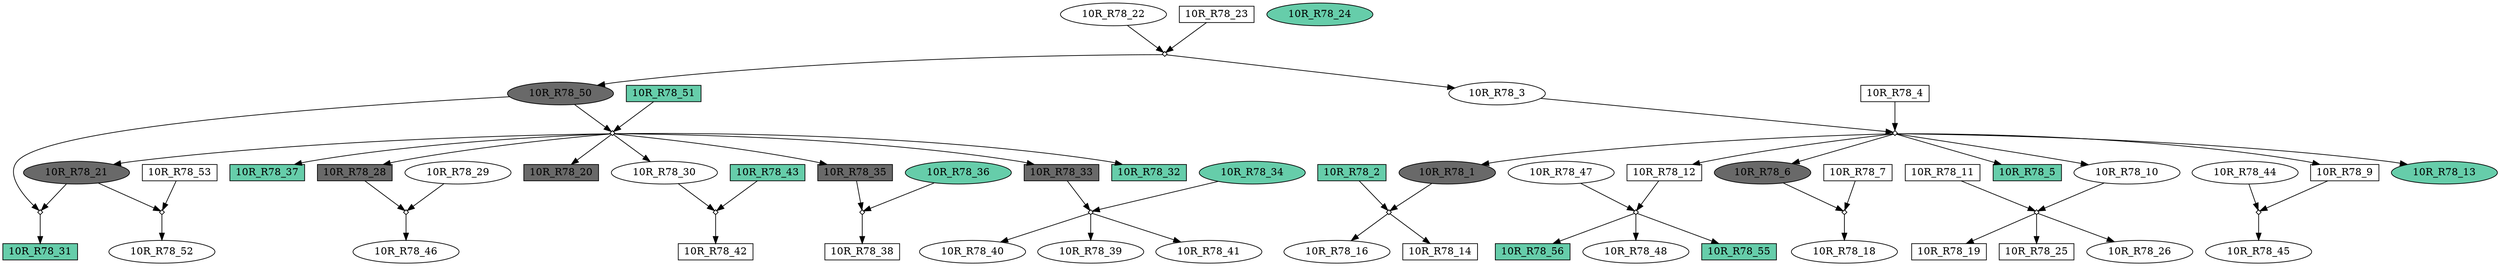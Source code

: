 digraph {
	"10R_R78_42" [shape=box fillcolor=white fontcolor=black height=0.3 regular=0 shape=box style=filled width=0.5]
	"10R_R78_43x10R_R78_30" -> "10R_R78_42"
	"10R_R78_1" [shape=box fillcolor=dimgrey fontcolor=black height=0.3 regular=0 shape=ellipse style=filled width=0.5]
	"10R_R78_4x10R_R78_3" -> "10R_R78_1"
	"10R_R78_1" -> "10R_R78_2x10R_R78_1"
	"10R_R78_6" [shape=box fillcolor=dimgrey fontcolor=black height=0.3 regular=0 shape=ellipse style=filled width=0.5]
	"10R_R78_4x10R_R78_3" -> "10R_R78_6"
	"10R_R78_6" -> "10R_R78_7x10R_R78_6"
	"10R_R78_10" [shape=box fillcolor=white fontcolor=black height=0.3 regular=0 shape=ellipse style=filled width=0.5]
	"10R_R78_4x10R_R78_3" -> "10R_R78_10"
	"10R_R78_10" -> "10R_R78_11x10R_R78_10"
	"10R_R78_12" [shape=box fillcolor=white fontcolor=black height=0.3 regular=0 shape=box style=filled width=0.5]
	"10R_R78_4x10R_R78_3" -> "10R_R78_12"
	"10R_R78_12" -> "10R_R78_12x10R_R78_47"
	"10R_R78_16" [shape=box fillcolor=white fontcolor=black height=0.3 regular=0 shape=ellipse style=filled width=0.5]
	"10R_R78_2x10R_R78_1" -> "10R_R78_16"
	"10R_R78_18" [shape=box fillcolor=white fontcolor=black height=0.3 regular=0 shape=ellipse style=filled width=0.5]
	"10R_R78_7x10R_R78_6" -> "10R_R78_18"
	"10R_R78_25" [shape=box fillcolor=white fontcolor=black height=0.3 regular=0 shape=box style=filled width=0.5]
	"10R_R78_11x10R_R78_10" -> "10R_R78_25"
	"10R_R78_26" [shape=box fillcolor=white fontcolor=black height=0.3 regular=0 shape=ellipse style=filled width=0.5]
	"10R_R78_11x10R_R78_10" -> "10R_R78_26"
	"10R_R78_20" [shape=box fillcolor=dimgrey fontcolor=black height=0.3 regular=0 shape=box style=filled width=0.5]
	"10R_R78_51x10R_R78_50" -> "10R_R78_20"
	"10R_R78_21" [shape=box fillcolor=dimgrey fontcolor=black height=0.3 regular=0 shape=ellipse style=filled width=0.5]
	"10R_R78_51x10R_R78_50" -> "10R_R78_21"
	"10R_R78_21" -> "10R_R78_53x10R_R78_21"
	"10R_R78_21" -> "10R_R78_21x10R_R78_50"
	"10R_R78_28" [shape=box fillcolor=dimgrey fontcolor=black height=0.3 regular=0 shape=box style=filled width=0.5]
	"10R_R78_51x10R_R78_50" -> "10R_R78_28"
	"10R_R78_28" -> "10R_R78_28x10R_R78_29"
	"10R_R78_35" [shape=box fillcolor=dimgrey fontcolor=black height=0.3 regular=0 shape=box style=filled width=0.5]
	"10R_R78_51x10R_R78_50" -> "10R_R78_35"
	"10R_R78_35" -> "10R_R78_35x10R_R78_36"
	"10R_R78_39" [shape=box fillcolor=white fontcolor=black height=0.3 regular=0 shape=ellipse style=filled width=0.5]
	"10R_R78_33x10R_R78_34" -> "10R_R78_39"
	"10R_R78_33" [shape=box fillcolor=dimgrey fontcolor=black height=0.3 regular=0 shape=box style=filled width=0.5]
	"10R_R78_51x10R_R78_50" -> "10R_R78_33"
	"10R_R78_33" -> "10R_R78_33x10R_R78_34"
	"10R_R78_41" [shape=box fillcolor=white fontcolor=black height=0.3 regular=0 shape=ellipse style=filled width=0.5]
	"10R_R78_33x10R_R78_34" -> "10R_R78_41"
	"10R_R78_14" [shape=box fillcolor=white fontcolor=black height=0.3 regular=0 shape=box style=filled width=0.5]
	"10R_R78_2x10R_R78_1" -> "10R_R78_14"
	"10R_R78_11" [shape=box fillcolor=white fontcolor=black height=0.3 regular=0 shape=box style=filled width=0.5]
	"10R_R78_11" -> "10R_R78_11x10R_R78_10"
	"10R_R78_19" [shape=box fillcolor=white fontcolor=black height=0.3 regular=0 shape=box style=filled width=0.5]
	"10R_R78_11x10R_R78_10" -> "10R_R78_19"
	"10R_R78_2" [shape=box fillcolor=aquamarine3 fontcolor=black height=0.3 regular=0 shape=box style=filled width=0.5]
	"10R_R78_2" -> "10R_R78_2x10R_R78_1"
	"10R_R78_22" [shape=box fillcolor=white fontcolor=black height=0.3 regular=0 shape=ellipse style=filled width=0.5]
	"10R_R78_22" -> "10R_R78_23x10R_R78_22"
	"10R_R78_23" [shape=box fillcolor=white fontcolor=black height=0.3 regular=0 shape=box style=filled width=0.5]
	"10R_R78_23" -> "10R_R78_23x10R_R78_22"
	"10R_R78_29" [shape=box fillcolor=white fontcolor=black height=0.3 regular=0 shape=ellipse style=filled width=0.5]
	"10R_R78_29" -> "10R_R78_28x10R_R78_29"
	"10R_R78_3" [shape=box fillcolor=white fontcolor=black height=0.3 regular=0 shape=ellipse style=filled width=0.5]
	"10R_R78_23x10R_R78_22" -> "10R_R78_3"
	"10R_R78_3" -> "10R_R78_4x10R_R78_3"
	"10R_R78_30" [shape=box fillcolor=white fontcolor=black height=0.3 regular=0 shape=ellipse style=filled width=0.5]
	"10R_R78_51x10R_R78_50" -> "10R_R78_30"
	"10R_R78_30" -> "10R_R78_43x10R_R78_30"
	"10R_R78_34" [shape=box fillcolor=aquamarine3 fontcolor=black height=0.3 regular=0 shape=ellipse style=filled width=0.5]
	"10R_R78_34" -> "10R_R78_33x10R_R78_34"
	"10R_R78_36" [shape=box fillcolor=aquamarine3 fontcolor=black height=0.3 regular=0 shape=ellipse style=filled width=0.5]
	"10R_R78_36" -> "10R_R78_35x10R_R78_36"
	"10R_R78_38" [shape=box fillcolor=white fontcolor=black height=0.3 regular=0 shape=box style=filled width=0.5]
	"10R_R78_35x10R_R78_36" -> "10R_R78_38"
	"10R_R78_4" [shape=box fillcolor=white fontcolor=black height=0.3 regular=0 shape=box style=filled width=0.5]
	"10R_R78_4" -> "10R_R78_4x10R_R78_3"
	"10R_R78_43" [shape=box fillcolor=aquamarine3 fontcolor=black height=0.3 regular=0 shape=box style=filled width=0.5]
	"10R_R78_43" -> "10R_R78_43x10R_R78_30"
	"10R_R78_44" [shape=box fillcolor=white fontcolor=black height=0.3 regular=0 shape=ellipse style=filled width=0.5]
	"10R_R78_44" -> "10R_R78_9x10R_R78_44"
	"10R_R78_45" [shape=box fillcolor=white fontcolor=black height=0.3 regular=0 shape=ellipse style=filled width=0.5]
	"10R_R78_9x10R_R78_44" -> "10R_R78_45"
	"10R_R78_46" [shape=box fillcolor=white fontcolor=black height=0.3 regular=0 shape=ellipse style=filled width=0.5]
	"10R_R78_28x10R_R78_29" -> "10R_R78_46"
	"10R_R78_47" [shape=box fillcolor=white fontcolor=black height=0.3 regular=0 shape=ellipse style=filled width=0.5]
	"10R_R78_47" -> "10R_R78_12x10R_R78_47"
	"10R_R78_48" [shape=box fillcolor=white fontcolor=black height=0.3 regular=0 shape=ellipse style=filled width=0.5]
	"10R_R78_12x10R_R78_47" -> "10R_R78_48"
	"10R_R78_50" [shape=box fillcolor=dimgrey fontcolor=black height=0.3 regular=0 shape=ellipse style=filled width=0.5]
	"10R_R78_23x10R_R78_22" -> "10R_R78_50"
	"10R_R78_50" -> "10R_R78_51x10R_R78_50"
	"10R_R78_50" -> "10R_R78_21x10R_R78_50"
	"10R_R78_51" [shape=box fillcolor=aquamarine3 fontcolor=black height=0.3 regular=0 shape=box style=filled width=0.5]
	"10R_R78_51" -> "10R_R78_51x10R_R78_50"
	"10R_R78_52" [shape=box fillcolor=white fontcolor=black height=0.3 regular=0 shape=ellipse style=filled width=0.5]
	"10R_R78_53x10R_R78_21" -> "10R_R78_52"
	"10R_R78_53" [shape=box fillcolor=white fontcolor=black height=0.3 regular=0 shape=box style=filled width=0.5]
	"10R_R78_53" -> "10R_R78_53x10R_R78_21"
	"10R_R78_7" [shape=box fillcolor=white fontcolor=black height=0.3 regular=0 shape=box style=filled width=0.5]
	"10R_R78_7" -> "10R_R78_7x10R_R78_6"
	"10R_R78_9" [shape=box fillcolor=white fontcolor=black height=0.3 regular=0 shape=box style=filled width=0.5]
	"10R_R78_4x10R_R78_3" -> "10R_R78_9"
	"10R_R78_9" -> "10R_R78_9x10R_R78_44"
	"10R_R78_24" [shape=box fillcolor=aquamarine3 fontcolor=black height=0.3 regular=0 shape=ellipse style=filled width=0.5]
	"10R_R78_5" [shape=box fillcolor=aquamarine3 fontcolor=black height=0.3 regular=0 shape=box style=filled width=0.5]
	"10R_R78_4x10R_R78_3" -> "10R_R78_5"
	"10R_R78_13" [shape=box fillcolor=aquamarine3 fontcolor=black height=0.3 regular=0 shape=ellipse style=filled width=0.5]
	"10R_R78_4x10R_R78_3" -> "10R_R78_13"
	"10R_R78_31" [shape=box fillcolor=aquamarine3 fontcolor=black height=0.3 regular=0 shape=box style=filled width=0.5]
	"10R_R78_21x10R_R78_50" -> "10R_R78_31"
	"10R_R78_32" [shape=box fillcolor=aquamarine3 fontcolor=black height=0.3 regular=0 shape=box style=filled width=0.5]
	"10R_R78_51x10R_R78_50" -> "10R_R78_32"
	"10R_R78_37" [shape=box fillcolor=aquamarine3 fontcolor=black height=0.3 regular=0 shape=box style=filled width=0.5]
	"10R_R78_51x10R_R78_50" -> "10R_R78_37"
	"10R_R78_40" [shape=box fillcolor=white fontcolor=black height=0.3 regular=0 shape=ellipse style=filled width=0.5]
	"10R_R78_33x10R_R78_34" -> "10R_R78_40"
	"10R_R78_55" [shape=box fillcolor=aquamarine3 fontcolor=black height=0.3 regular=0 shape=box style=filled width=0.5]
	"10R_R78_12x10R_R78_47" -> "10R_R78_55"
	"10R_R78_56" [shape=box fillcolor=aquamarine3 fontcolor=black height=0.3 regular=0 shape=box style=filled width=0.5]
	"10R_R78_12x10R_R78_47" -> "10R_R78_56"
	"10R_R78_43x10R_R78_30" [label="" height=.1 shape=diamond width=.1]
	"10R_R78_23x10R_R78_22" [label="" height=.1 shape=diamond width=.1]
	"10R_R78_7x10R_R78_6" [label="" height=.1 shape=diamond width=.1]
	"10R_R78_28x10R_R78_29" [label="" height=.1 shape=diamond width=.1]
	"10R_R78_12x10R_R78_47" [label="" height=.1 shape=diamond width=.1]
	"10R_R78_21x10R_R78_50" [label="" height=.1 shape=diamond width=.1]
	"10R_R78_2x10R_R78_1" [label="" height=.1 shape=diamond width=.1]
	"10R_R78_11x10R_R78_10" [label="" height=.1 shape=diamond width=.1]
	"10R_R78_53x10R_R78_21" [label="" height=.1 shape=diamond width=.1]
	"10R_R78_35x10R_R78_36" [label="" height=.1 shape=diamond width=.1]
	"10R_R78_4x10R_R78_3" [label="" height=.1 shape=diamond width=.1]
	"10R_R78_51x10R_R78_50" [label="" height=.1 shape=diamond width=.1]
	"10R_R78_33x10R_R78_34" [label="" height=.1 shape=diamond width=.1]
	"10R_R78_9x10R_R78_44" [label="" height=.1 shape=diamond width=.1]
}
